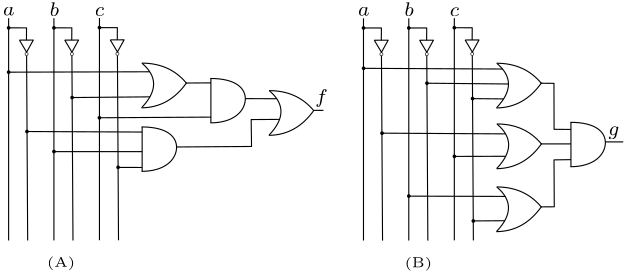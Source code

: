 <?xml version="1.0"?>
<!DOCTYPE ipe SYSTEM "ipe.dtd">
<ipe version="70218" creator="Ipe 7.2.28">
<info created="D:20240921142945" modified="D:20240921145244"/>
<ipestyle name="basic">
<symbol name="arrow/arc(spx)">
<path stroke="sym-stroke" fill="sym-stroke" pen="sym-pen">
0 0 m
-1 0.333 l
-1 -0.333 l
h
</path>
</symbol>
<symbol name="arrow/farc(spx)">
<path stroke="sym-stroke" fill="white" pen="sym-pen">
0 0 m
-1 0.333 l
-1 -0.333 l
h
</path>
</symbol>
<symbol name="arrow/ptarc(spx)">
<path stroke="sym-stroke" fill="sym-stroke" pen="sym-pen">
0 0 m
-1 0.333 l
-0.8 0 l
-1 -0.333 l
h
</path>
</symbol>
<symbol name="arrow/fptarc(spx)">
<path stroke="sym-stroke" fill="white" pen="sym-pen">
0 0 m
-1 0.333 l
-0.8 0 l
-1 -0.333 l
h
</path>
</symbol>
<symbol name="mark/circle(sx)" transformations="translations">
<path fill="sym-stroke">
0.6 0 0 0.6 0 0 e
0.4 0 0 0.4 0 0 e
</path>
</symbol>
<symbol name="mark/disk(sx)" transformations="translations">
<path fill="sym-stroke">
0.6 0 0 0.6 0 0 e
</path>
</symbol>
<symbol name="mark/fdisk(sfx)" transformations="translations">
<group>
<path fill="sym-fill">
0.5 0 0 0.5 0 0 e
</path>
<path fill="sym-stroke" fillrule="eofill">
0.6 0 0 0.6 0 0 e
0.4 0 0 0.4 0 0 e
</path>
</group>
</symbol>
<symbol name="mark/box(sx)" transformations="translations">
<path fill="sym-stroke" fillrule="eofill">
-0.6 -0.6 m
0.6 -0.6 l
0.6 0.6 l
-0.6 0.6 l
h
-0.4 -0.4 m
0.4 -0.4 l
0.4 0.4 l
-0.4 0.4 l
h
</path>
</symbol>
<symbol name="mark/square(sx)" transformations="translations">
<path fill="sym-stroke">
-0.6 -0.6 m
0.6 -0.6 l
0.6 0.6 l
-0.6 0.6 l
h
</path>
</symbol>
<symbol name="mark/fsquare(sfx)" transformations="translations">
<group>
<path fill="sym-fill">
-0.5 -0.5 m
0.5 -0.5 l
0.5 0.5 l
-0.5 0.5 l
h
</path>
<path fill="sym-stroke" fillrule="eofill">
-0.6 -0.6 m
0.6 -0.6 l
0.6 0.6 l
-0.6 0.6 l
h
-0.4 -0.4 m
0.4 -0.4 l
0.4 0.4 l
-0.4 0.4 l
h
</path>
</group>
</symbol>
<symbol name="mark/cross(sx)" transformations="translations">
<group>
<path fill="sym-stroke">
-0.43 -0.57 m
0.57 0.43 l
0.43 0.57 l
-0.57 -0.43 l
h
</path>
<path fill="sym-stroke">
-0.43 0.57 m
0.57 -0.43 l
0.43 -0.57 l
-0.57 0.43 l
h
</path>
</group>
</symbol>
<symbol name="arrow/fnormal(spx)">
<path stroke="sym-stroke" fill="white" pen="sym-pen">
0 0 m
-1 0.333 l
-1 -0.333 l
h
</path>
</symbol>
<symbol name="arrow/pointed(spx)">
<path stroke="sym-stroke" fill="sym-stroke" pen="sym-pen">
0 0 m
-1 0.333 l
-0.8 0 l
-1 -0.333 l
h
</path>
</symbol>
<symbol name="arrow/fpointed(spx)">
<path stroke="sym-stroke" fill="white" pen="sym-pen">
0 0 m
-1 0.333 l
-0.8 0 l
-1 -0.333 l
h
</path>
</symbol>
<symbol name="arrow/linear(spx)">
<path stroke="sym-stroke" pen="sym-pen">
-1 0.333 m
0 0 l
-1 -0.333 l
</path>
</symbol>
<symbol name="arrow/fdouble(spx)">
<path stroke="sym-stroke" fill="white" pen="sym-pen">
0 0 m
-1 0.333 l
-1 -0.333 l
h
-1 0 m
-2 0.333 l
-2 -0.333 l
h
</path>
</symbol>
<symbol name="arrow/double(spx)">
<path stroke="sym-stroke" fill="sym-stroke" pen="sym-pen">
0 0 m
-1 0.333 l
-1 -0.333 l
h
-1 0 m
-2 0.333 l
-2 -0.333 l
h
</path>
</symbol>
<symbol name="arrow/mid-normal(spx)">
<path stroke="sym-stroke" fill="sym-stroke" pen="sym-pen">
0.5 0 m
-0.5 0.333 l
-0.5 -0.333 l
h
</path>
</symbol>
<symbol name="arrow/mid-fnormal(spx)">
<path stroke="sym-stroke" fill="white" pen="sym-pen">
0.5 0 m
-0.5 0.333 l
-0.5 -0.333 l
h
</path>
</symbol>
<symbol name="arrow/mid-pointed(spx)">
<path stroke="sym-stroke" fill="sym-stroke" pen="sym-pen">
0.5 0 m
-0.5 0.333 l
-0.3 0 l
-0.5 -0.333 l
h
</path>
</symbol>
<symbol name="arrow/mid-fpointed(spx)">
<path stroke="sym-stroke" fill="white" pen="sym-pen">
0.5 0 m
-0.5 0.333 l
-0.3 0 l
-0.5 -0.333 l
h
</path>
</symbol>
<symbol name="arrow/mid-double(spx)">
<path stroke="sym-stroke" fill="sym-stroke" pen="sym-pen">
1 0 m
0 0.333 l
0 -0.333 l
h
0 0 m
-1 0.333 l
-1 -0.333 l
h
</path>
</symbol>
<symbol name="arrow/mid-fdouble(spx)">
<path stroke="sym-stroke" fill="white" pen="sym-pen">
1 0 m
0 0.333 l
0 -0.333 l
h
0 0 m
-1 0.333 l
-1 -0.333 l
h
</path>
</symbol>
<anglesize name="22.5 deg" value="22.5"/>
<anglesize name="30 deg" value="30"/>
<anglesize name="45 deg" value="45"/>
<anglesize name="60 deg" value="60"/>
<anglesize name="90 deg" value="90"/>
<arrowsize name="large" value="10"/>
<arrowsize name="small" value="5"/>
<arrowsize name="tiny" value="3"/>
<color name="blue" value="0 0 1"/>
<color name="brown" value="0.647 0.165 0.165"/>
<color name="darkblue" value="0 0 0.545"/>
<color name="darkcyan" value="0 0.545 0.545"/>
<color name="darkgray" value="0.663"/>
<color name="darkgreen" value="0 0.392 0"/>
<color name="darkmagenta" value="0.545 0 0.545"/>
<color name="darkorange" value="1 0.549 0"/>
<color name="darkred" value="0.545 0 0"/>
<color name="gold" value="1 0.843 0"/>
<color name="gray" value="0.745"/>
<color name="green" value="0 1 0"/>
<color name="lightblue" value="0.678 0.847 0.902"/>
<color name="lightcyan" value="0.878 1 1"/>
<color name="lightgray" value="0.827"/>
<color name="lightgreen" value="0.565 0.933 0.565"/>
<color name="lightyellow" value="1 1 0.878"/>
<color name="navy" value="0 0 0.502"/>
<color name="orange" value="1 0.647 0"/>
<color name="pink" value="1 0.753 0.796"/>
<color name="purple" value="0.627 0.125 0.941"/>
<color name="red" value="1 0 0"/>
<color name="seagreen" value="0.18 0.545 0.341"/>
<color name="turquoise" value="0.251 0.878 0.816"/>
<color name="violet" value="0.933 0.51 0.933"/>
<color name="yellow" value="1 1 0"/>
<dashstyle name="dash dot dotted" value="[4 2 1 2 1 2] 0"/>
<dashstyle name="dash dotted" value="[4 2 1 2] 0"/>
<dashstyle name="dashed" value="[4] 0"/>
<dashstyle name="dotted" value="[1 3] 0"/>
<gridsize name="10 pts (~3.5 mm)" value="10"/>
<gridsize name="14 pts (~5 mm)" value="14"/>
<gridsize name="16 pts (~6 mm)" value="16"/>
<gridsize name="20 pts (~7 mm)" value="20"/>
<gridsize name="28 pts (~10 mm)" value="28"/>
<gridsize name="32 pts (~12 mm)" value="32"/>
<gridsize name="4 pts" value="4"/>
<gridsize name="56 pts (~20 mm)" value="56"/>
<gridsize name="8 pts (~3 mm)" value="8"/>
<opacity name="10%" value="0.1"/>
<opacity name="30%" value="0.3"/>
<opacity name="50%" value="0.5"/>
<opacity name="75%" value="0.75"/>
<pen name="fat" value="1.2"/>
<pen name="heavier" value="0.8"/>
<pen name="ultrafat" value="2"/>
<symbolsize name="large" value="5"/>
<symbolsize name="small" value="2"/>
<symbolsize name="tiny" value="1.1"/>
<textsize name="Huge" value="\Huge"/>
<textsize name="LARGE" value="\LARGE"/>
<textsize name="Large" value="\Large"/>
<textsize name="footnote" value="\footnotesize"/>
<textsize name="huge" value="\huge"/>
<textsize name="large" value="\large"/>
<textsize name="script" value="\scriptsize"/>
<textsize name="small" value="\small"/>
<textsize name="tiny" value="\tiny"/>
<textstyle name="center" begin="\begin{center}" end="\end{center}"/>
<textstyle name="item" begin="\begin{itemize}\item{}" end="\end{itemize}"/>
<textstyle name="itemize" begin="\begin{itemize}" end="\end{itemize}"/>
<tiling name="falling" angle="-60" step="4" width="1"/>
<tiling name="rising" angle="30" step="4" width="1"/>
</ipestyle>
<page>
<layer name="alpha"/>
<view layers="alpha" active="alpha"/>
<path layer="alpha" matrix="1 0 0 1 32.0112 15.7794" stroke="black">
272.03 671.988 m
280.395 664.921
271.934 656.075 c
</path>
<path matrix="1 0 0 1 32.0112 15.7794" stroke="black">
271.903 672.05 m
281.97 672.06
287.965 664.881 c
</path>
<path matrix="1 0 0 1 32.0112 15.7794" stroke="black">
271.798 655.957 m
281.706 656.025
288.039 664.946 c
</path>
<path matrix="1 0 0 1 32.0112 15.7794" stroke="black">
287.831 665.005 m
288.081 664.765 l
</path>
<path matrix="1 0 0 1 128 0" stroke="black">
128 704 m
128 624 l
</path>
<path matrix="1 0 0 1 -44.117 8.11152" stroke="black">
304.006 688.008 m
308.996 688.018 l
306.596 683.658 l
304.006 688.008 l
</path>
<use matrix="1 0 0 1 -44.117 8.11152" name="mark/circle(sx)" pos="306.579 682.995" size="tiny" stroke="black"/>
<path matrix="1 0 0 1 128 0" stroke="black">
134.418 696.124 m
134.448 700.524 l
127.988 700.534 l
</path>
<use matrix="1 0 0 1 128 0" name="mark/disk(sx)" pos="128.003 700.534" size="tiny" stroke="black"/>
<path matrix="1 0 0 1 128 0" stroke="black">
134.473 690.483 m
134.862 623.979 l
</path>
<path matrix="1 0 0 1 144.31 0.00018394" stroke="black">
128 704 m
128 624 l
</path>
<path matrix="1 0 0 1 -27.808 8.1117" stroke="black">
304.006 688.008 m
308.996 688.018 l
306.596 683.658 l
304.006 688.008 l
</path>
<use matrix="1 0 0 1 -27.808 8.1117" name="mark/circle(sx)" pos="306.579 682.995" size="tiny" stroke="black"/>
<path matrix="1 0 0 1 144.31 0.00018394" stroke="black">
134.418 696.124 m
134.448 700.524 l
127.988 700.534 l
</path>
<use matrix="1 0 0 1 144.31 0.00018394" name="mark/disk(sx)" pos="128.003 700.534" size="tiny" stroke="black"/>
<path matrix="1 0 0 1 144.31 0.00018394" stroke="black">
134.473 690.483 m
134.862 623.979 l
</path>
<path matrix="1 0 0 1 160.7 0.0813271" stroke="black">
128 704 m
128 624 l
</path>
<path matrix="1 0 0 1 -11.417 8.19285" stroke="black">
304.006 688.008 m
308.996 688.018 l
306.596 683.658 l
304.006 688.008 l
</path>
<use matrix="1 0 0 1 -11.417 8.19285" name="mark/circle(sx)" pos="306.579 682.995" size="tiny" stroke="black"/>
<path matrix="1 0 0 1 160.7 0.0813271" stroke="black">
134.418 696.124 m
134.448 700.524 l
127.988 700.534 l
</path>
<use matrix="1 0 0 1 160.7 0.0813271" name="mark/disk(sx)" pos="128.003 700.534" size="tiny" stroke="black"/>
<path matrix="1 0 0 1 160.7 0.0813271" stroke="black">
134.473 690.483 m
134.862 623.979 l
</path>
<text matrix="1 0 0 1 126.17 -1.36078" transformations="translations" pos="127.728 706.318" stroke="black" type="label" width="4.321" height="3.003" depth="0" valign="baseline" size="script" style="math">a</text>
<text matrix="1 0 0 1 127.367 -2.91651" transformations="translations" pos="143.31 707.629" stroke="black" type="label" width="3.504" height="4.843" depth="0" valign="baseline" size="script" style="math">b</text>
<text matrix="1 0 0 1 127.572 -3.21888" transformations="translations" pos="159.375 707.97" stroke="black" type="label" width="3.56" height="3.003" depth="0" valign="baseline" size="script" style="math">c</text>
<path matrix="1 0 0 1 58.686 -37.4051" stroke="black">
272 704 m
272 688 l
</path>
<path matrix="1 0 0 1 58.686 -37.4051" stroke="black">
271.797 703.967 m
281.235 703.966
287.986 696.551
280.312 687.984
271.782 687.984 c
</path>
<path matrix="1 0 0 1 32.0731 -6.08108" stroke="black">
272.03 671.988 m
280.395 664.921
271.934 656.075 c
</path>
<path matrix="1 0 0 1 32.0731 -6.08108" stroke="black">
271.903 672.05 m
281.97 672.06
287.965 664.881 c
</path>
<path matrix="1 0 0 1 32.0731 -6.08108" stroke="black">
271.798 655.957 m
281.706 656.025
288.039 664.946 c
</path>
<path matrix="1 0 0 1 32.0731 -6.08108" stroke="black">
287.831 665.005 m
288.081 664.765 l
</path>
<path matrix="1 0 0 1 32.0107 -28.7537" stroke="black">
272.03 671.988 m
280.395 664.921
271.934 656.075 c
</path>
<path matrix="1 0 0 1 32.0107 -28.7537" stroke="black">
271.903 672.05 m
281.97 672.06
287.965 664.881 c
</path>
<path matrix="1 0 0 1 32.0107 -28.7537" stroke="black">
271.798 655.957 m
281.706 656.025
288.039 664.946 c
</path>
<path matrix="1 0 0 1 32.0107 -28.7537" stroke="black">
287.831 665.005 m
288.081 664.765 l
</path>
<path stroke="black">
306.087 685.75 m
256.038 686 l
</path>
<use name="mark/disk(sx)" pos="256.04 686.009" size="tiny" stroke="black"/>
<path stroke="black">
308.237 680.36 m
278.835 680.644 l
</path>
<use name="mark/disk(sx)" pos="278.842 680.645" size="tiny" stroke="black"/>
<path stroke="black">
306.506 674.991 m
295.255 675.094 l
295.255 675.094 l
</path>
<use name="mark/disk(sx)" pos="295.257 675.111" size="tiny" stroke="black"/>
<path stroke="black">
307.161 654.334 m
288.755 654.29 l
</path>
<use name="mark/disk(sx)" pos="288.732 654.299" size="tiny" stroke="black"/>
<path stroke="black">
307.191 662.403 m
262.692 662.659 l
</path>
<use name="mark/disk(sx)" pos="262.673 662.657" size="tiny" stroke="black"/>
<path stroke="black">
307.082 639.886 m
272.304 639.99 l
</path>
<use name="mark/disk(sx)" pos="272.323 640.008" size="tiny" stroke="black"/>
<path stroke="black">
306.905 631.142 m
295.529 631.064 l
</path>
<use name="mark/disk(sx)" pos="295.538 631.053" size="tiny" stroke="black"/>
<path stroke="black">
319.983 658.796 m
330.684 658.796 l
</path>
<path stroke="black">
330.693 663.998 m
324.617 664.049 l
324.567 680.589 l
319.892 680.639 l
</path>
<path stroke="black">
330.719 653.13 m
324.594 653.044 l
324.68 636.152 l
319.951 636.124 l
</path>
<text matrix="1 0 0 1 104.014 -10.3692" transformations="translations" pos="239.979 672.244" stroke="black" type="label" width="4.137" height="3.009" depth="1.35" valign="baseline" size="script" style="math">g</text>
<path stroke="black">
343.046 659.511 m
349.506 659.521 l
</path>
<path matrix="1 0 0 1 -95.6808 -39.0665" stroke="black">
272 704 m
272 688 l
</path>
<path matrix="1 0 0 1 -95.6808 -39.0665" stroke="black">
271.797 703.967 m
281.235 703.966
287.986 696.551
280.312 687.984
271.782 687.984 c
</path>
<path matrix="1 0 0 1 -95.7407 15.8224" stroke="black">
272.03 671.988 m
280.395 664.921
271.934 656.075 c
</path>
<path matrix="1 0 0 1 -95.7407 15.8224" stroke="black">
271.903 672.05 m
281.97 672.06
287.965 664.881 c
</path>
<path matrix="1 0 0 1 -95.7407 15.8224" stroke="black">
271.798 655.957 m
281.706 656.025
288.039 664.946 c
</path>
<path matrix="1 0 0 1 -95.7407 15.8224" stroke="black">
287.831 665.005 m
288.081 664.765 l
</path>
<path matrix="1 0 0 1 0.248062 0.0430115" stroke="black">
128 704 m
128 624 l
</path>
<path matrix="1 0 0 1 -171.869 8.15453" stroke="black">
304.006 688.008 m
308.996 688.018 l
306.596 683.658 l
304.006 688.008 l
</path>
<use matrix="1 0 0 1 -171.869 8.15453" name="mark/circle(sx)" pos="306.579 682.995" size="tiny" stroke="black"/>
<path matrix="1 0 0 1 0.248062 0.0430115" stroke="black">
134.418 696.124 m
134.448 700.524 l
127.988 700.534 l
</path>
<use matrix="1 0 0 1 0.248062 0.0430115" name="mark/disk(sx)" pos="128.003 700.534" size="tiny" stroke="black"/>
<path matrix="1 0 0 1 0.248062 0.0430115" stroke="black">
134.473 690.483 m
134.862 623.979 l
</path>
<path matrix="1 0 0 1 16.5576 0.0431954" stroke="black">
128 704 m
128 624 l
</path>
<path matrix="1 0 0 1 -155.56 8.15471" stroke="black">
304.006 688.008 m
308.996 688.018 l
306.596 683.658 l
304.006 688.008 l
</path>
<use matrix="1 0 0 1 -155.56 8.15471" name="mark/circle(sx)" pos="306.579 682.995" size="tiny" stroke="black"/>
<path matrix="1 0 0 1 16.5576 0.0431954" stroke="black">
134.418 696.124 m
134.448 700.524 l
127.988 700.534 l
</path>
<use matrix="1 0 0 1 16.5576 0.0431954" name="mark/disk(sx)" pos="128.003 700.534" size="tiny" stroke="black"/>
<path matrix="1 0 0 1 16.5576 0.0431954" stroke="black">
134.473 690.483 m
134.862 623.979 l
</path>
<path matrix="1 0 0 1 32.9485 0.124339" stroke="black">
128 704 m
128 624 l
</path>
<path matrix="1 0 0 1 -139.169 8.23586" stroke="black">
304.006 688.008 m
308.996 688.018 l
306.596 683.658 l
304.006 688.008 l
</path>
<use matrix="1 0 0 1 -139.169 8.23586" name="mark/circle(sx)" pos="306.579 682.995" size="tiny" stroke="black"/>
<path matrix="1 0 0 1 32.9485 0.124339" stroke="black">
134.418 696.124 m
134.448 700.524 l
127.988 700.534 l
</path>
<use matrix="1 0 0 1 32.9485 0.124339" name="mark/disk(sx)" pos="128.003 700.534" size="tiny" stroke="black"/>
<path matrix="1 0 0 1 32.9485 0.124339" stroke="black">
134.473 690.483 m
134.862 623.979 l
</path>
<text matrix="1 0 0 1 -1.58156 -1.31777" transformations="translations" pos="127.728 706.318" stroke="black" type="label" width="4.321" height="3.003" depth="0" valign="baseline" size="script" style="math">a</text>
<text matrix="1 0 0 1 -0.385157 -2.8735" transformations="translations" pos="143.31 707.629" stroke="black" type="label" width="3.504" height="4.843" depth="0" valign="baseline" size="script" style="math">b</text>
<text matrix="1 0 0 1 -0.180269 -3.17587" transformations="translations" pos="159.375 707.97" stroke="black" type="label" width="3.56" height="3.003" depth="0" valign="baseline" size="script" style="math">c</text>
<path matrix="1 0 0 1 0.248062 0.0430115" stroke="black">
178.816 684.715 m
127.967 684.575 l
</path>
<use matrix="1 0 0 1 0.248062 0.0430115" name="mark/disk(sx)" pos="128.007 684.568" size="tiny" stroke="black"/>
<path matrix="1 0 0 1 0.248062 0.0430115" stroke="black">
178.952 675.691 m
150.847 675.44 l
150.847 675.44 l
</path>
<use matrix="1 0 0 1 0.248062 0.0430115" name="mark/disk(sx)" pos="150.863 675.434" size="tiny" stroke="black"/>
<path matrix="1 0 0 1 0.248062 0.0430115" stroke="black">
176.088 655.97 m
144.27 655.97 l
</path>
<use matrix="1 0 0 1 0.248062 0.0430115" name="mark/disk(sx)" pos="144.32 656" size="tiny" stroke="black"/>
<path matrix="1 0 0 1 0.248062 0.0430115" stroke="black">
176.061 650.268 m
167.393 650.287 l
</path>
<use matrix="1 0 0 1 0.248062 0.0430115" name="mark/disk(sx)" pos="167.415 650.321" size="tiny" stroke="black"/>
<path matrix="1 0 0 1 0.248062 0.0430115" stroke="black">
176.078 663.02 m
134.619 663.209 l
</path>
<use matrix="1 0 0 1 0.248062 0.0430115" name="mark/disk(sx)" pos="134.603 663.219" size="tiny" stroke="black"/>
<path matrix="1 0 0 1 -70.9322 -21.6203" stroke="black">
272 704 m
272 688 l
</path>
<path matrix="1 0 0 1 -70.9322 -21.6203" stroke="black">
271.797 703.967 m
281.235 703.966
287.986 696.551
280.312 687.984
271.782 687.984 c
</path>
<path matrix="1 0 0 1 0.248062 0.0430115" stroke="black">
191.944 680.662 m
200.854 680.722 l
</path>
<path matrix="1 0 0 1 0.248062 0.0430115" stroke="black">
200.883 668.392 m
160.731 668.163 l
</path>
<use matrix="1 0 0 1 0.248062 0.0430115" name="mark/disk(sx)" pos="160.689 668.151" size="tiny" stroke="black"/>
<path matrix="1 0 0 1 -49.8944 5.92294" stroke="black">
272.03 671.988 m
280.395 664.921
271.934 656.075 c
</path>
<path matrix="1 0 0 1 -49.8944 5.92294" stroke="black">
271.903 672.05 m
281.97 672.06
287.965 664.881 c
</path>
<path matrix="1 0 0 1 -49.8944 5.92294" stroke="black">
271.798 655.957 m
281.706 656.025
288.039 664.946 c
</path>
<path matrix="1 0 0 1 0.248062 0.0430115" stroke="black">
213.239 675.048 m
224.463 675.02 l
224.463 675.02 l
</path>
<path matrix="1 0 0 1 0.248062 0.0430115" stroke="black">
188.529 657.644 m
215.449 657.831 l
215.324 667.512 l
225.38 667.575 l
</path>
<path matrix="1 0 0 1 0.248062 0.0430115" stroke="black">
237.749 670.814 m
241.329 670.824 l
</path>
<text matrix="1 0 0 1 -1.41725 1.25268" transformations="translations" pos="239.979 672.244" stroke="black" type="label" width="4.667" height="4.849" depth="1.35" valign="baseline" size="script" style="math">f</text>
<text matrix="1 0 0 1 -0.800525 -3.3622" transformations="translations" pos="142.802 617.93" stroke="black" type="label" width="10.281" height="3.741" depth="1.24" valign="baseline" size="tiny">(A)</text>
<text matrix="1 0 0 1 127.924 -3.52208" transformations="translations" pos="142.802 617.93" stroke="black" type="label" width="10.053" height="3.741" depth="1.24" valign="baseline" size="tiny">(B)</text>
</page>
</ipe>
